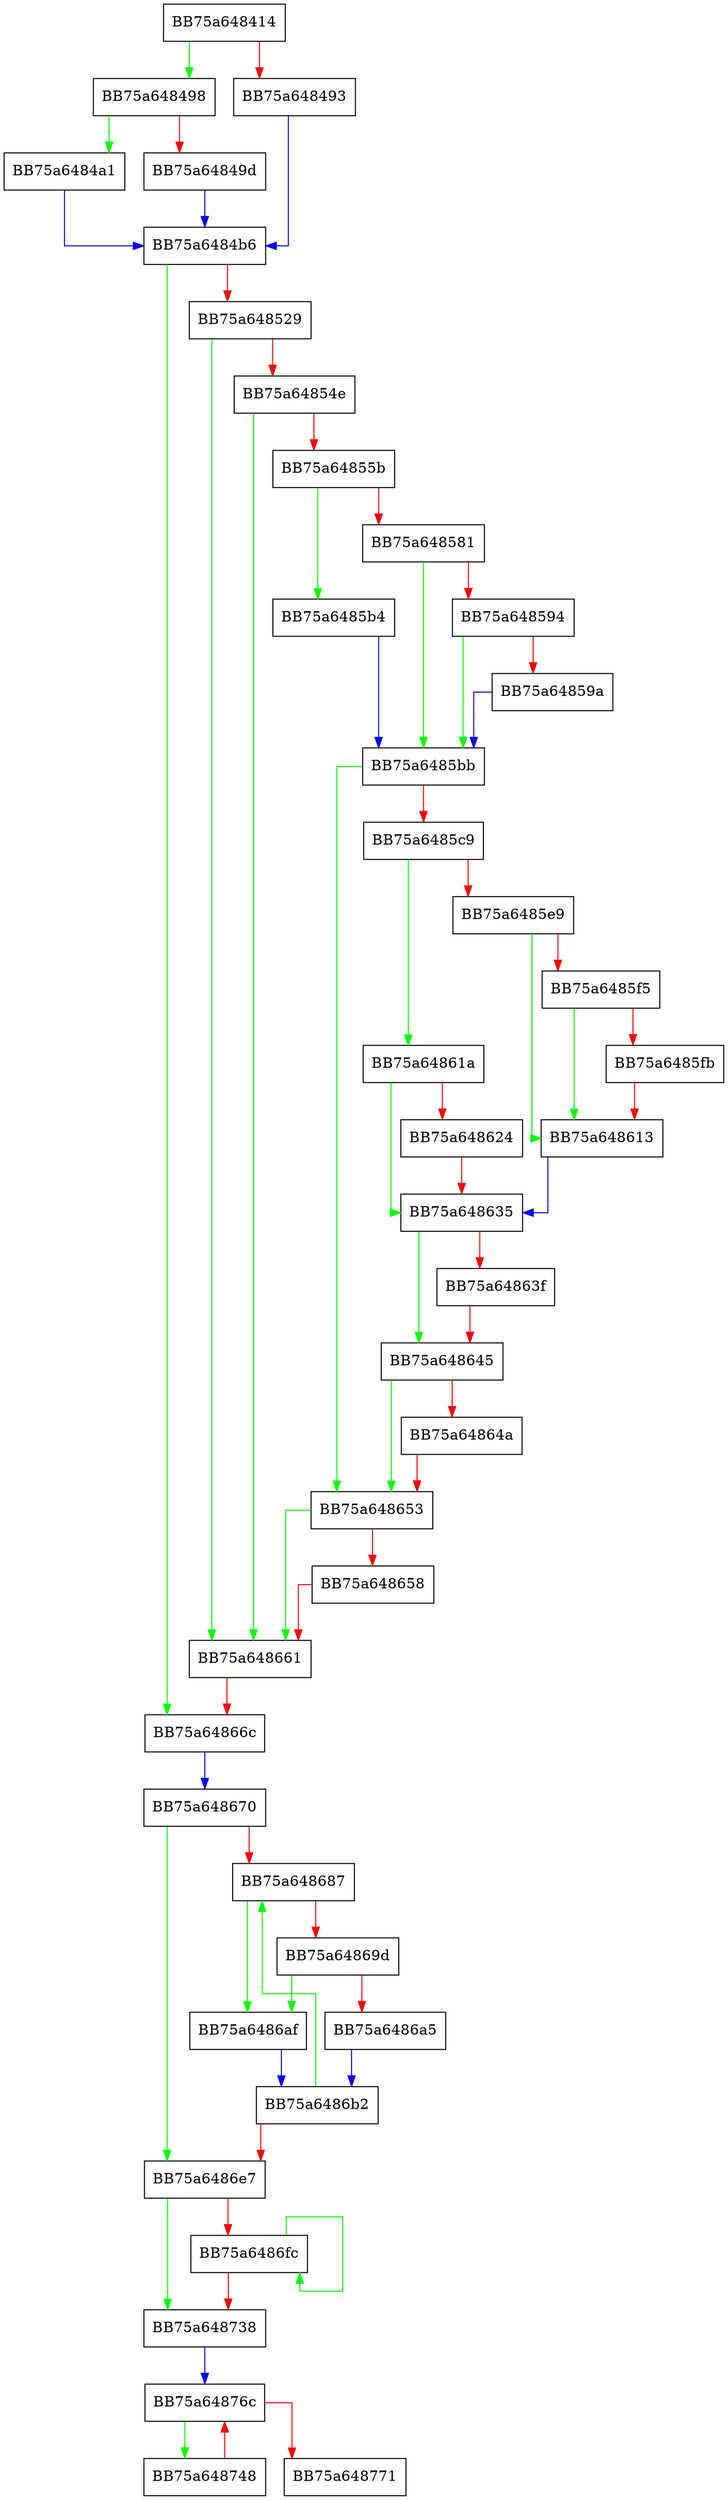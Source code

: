 digraph SendSenseRemediationEtwEvent {
  node [shape="box"];
  graph [splines=ortho];
  BB75a648414 -> BB75a648498 [color="green"];
  BB75a648414 -> BB75a648493 [color="red"];
  BB75a648493 -> BB75a6484b6 [color="blue"];
  BB75a648498 -> BB75a6484a1 [color="green"];
  BB75a648498 -> BB75a64849d [color="red"];
  BB75a64849d -> BB75a6484b6 [color="blue"];
  BB75a6484a1 -> BB75a6484b6 [color="blue"];
  BB75a6484b6 -> BB75a64866c [color="green"];
  BB75a6484b6 -> BB75a648529 [color="red"];
  BB75a648529 -> BB75a648661 [color="green"];
  BB75a648529 -> BB75a64854e [color="red"];
  BB75a64854e -> BB75a648661 [color="green"];
  BB75a64854e -> BB75a64855b [color="red"];
  BB75a64855b -> BB75a6485b4 [color="green"];
  BB75a64855b -> BB75a648581 [color="red"];
  BB75a648581 -> BB75a6485bb [color="green"];
  BB75a648581 -> BB75a648594 [color="red"];
  BB75a648594 -> BB75a6485bb [color="green"];
  BB75a648594 -> BB75a64859a [color="red"];
  BB75a64859a -> BB75a6485bb [color="blue"];
  BB75a6485b4 -> BB75a6485bb [color="blue"];
  BB75a6485bb -> BB75a648653 [color="green"];
  BB75a6485bb -> BB75a6485c9 [color="red"];
  BB75a6485c9 -> BB75a64861a [color="green"];
  BB75a6485c9 -> BB75a6485e9 [color="red"];
  BB75a6485e9 -> BB75a648613 [color="green"];
  BB75a6485e9 -> BB75a6485f5 [color="red"];
  BB75a6485f5 -> BB75a648613 [color="green"];
  BB75a6485f5 -> BB75a6485fb [color="red"];
  BB75a6485fb -> BB75a648613 [color="red"];
  BB75a648613 -> BB75a648635 [color="blue"];
  BB75a64861a -> BB75a648635 [color="green"];
  BB75a64861a -> BB75a648624 [color="red"];
  BB75a648624 -> BB75a648635 [color="red"];
  BB75a648635 -> BB75a648645 [color="green"];
  BB75a648635 -> BB75a64863f [color="red"];
  BB75a64863f -> BB75a648645 [color="red"];
  BB75a648645 -> BB75a648653 [color="green"];
  BB75a648645 -> BB75a64864a [color="red"];
  BB75a64864a -> BB75a648653 [color="red"];
  BB75a648653 -> BB75a648661 [color="green"];
  BB75a648653 -> BB75a648658 [color="red"];
  BB75a648658 -> BB75a648661 [color="red"];
  BB75a648661 -> BB75a64866c [color="red"];
  BB75a64866c -> BB75a648670 [color="blue"];
  BB75a648670 -> BB75a6486e7 [color="green"];
  BB75a648670 -> BB75a648687 [color="red"];
  BB75a648687 -> BB75a6486af [color="green"];
  BB75a648687 -> BB75a64869d [color="red"];
  BB75a64869d -> BB75a6486af [color="green"];
  BB75a64869d -> BB75a6486a5 [color="red"];
  BB75a6486a5 -> BB75a6486b2 [color="blue"];
  BB75a6486af -> BB75a6486b2 [color="blue"];
  BB75a6486b2 -> BB75a648687 [color="green"];
  BB75a6486b2 -> BB75a6486e7 [color="red"];
  BB75a6486e7 -> BB75a648738 [color="green"];
  BB75a6486e7 -> BB75a6486fc [color="red"];
  BB75a6486fc -> BB75a6486fc [color="green"];
  BB75a6486fc -> BB75a648738 [color="red"];
  BB75a648738 -> BB75a64876c [color="blue"];
  BB75a648748 -> BB75a64876c [color="red"];
  BB75a64876c -> BB75a648748 [color="green"];
  BB75a64876c -> BB75a648771 [color="red"];
}